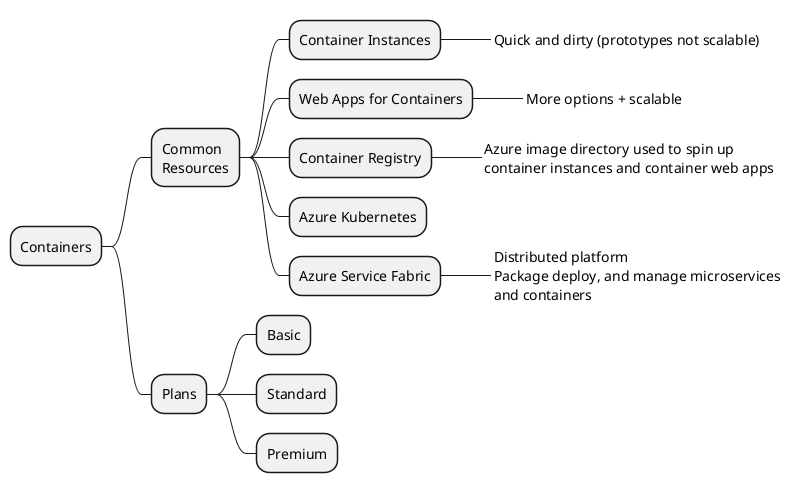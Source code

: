 @startmindmap "Containers"

+ Containers
++ Common\nResources
+++ Container Instances
++++_ Quick and dirty (prototypes not scalable)
+++ Web Apps for Containers
++++_ More options + scalable
+++ Container Registry
++++_ Azure image directory used to spin up\ncontainer instances and container web apps
+++ Azure Kubernetes
+++ Azure Service Fabric
++++_ Distributed platform\nPackage deploy, and manage microservices\nand containers
++ Plans
+++ Basic
+++ Standard
+++ Premium


@endmindmap
